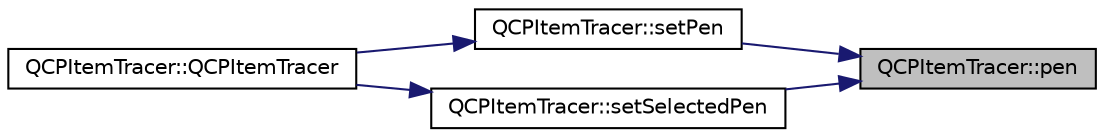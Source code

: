 digraph "QCPItemTracer::pen"
{
 // LATEX_PDF_SIZE
  edge [fontname="Helvetica",fontsize="10",labelfontname="Helvetica",labelfontsize="10"];
  node [fontname="Helvetica",fontsize="10",shape=record];
  rankdir="RL";
  Node1 [label="QCPItemTracer::pen",height=0.2,width=0.4,color="black", fillcolor="grey75", style="filled", fontcolor="black",tooltip=" "];
  Node1 -> Node2 [dir="back",color="midnightblue",fontsize="10",style="solid",fontname="Helvetica"];
  Node2 [label="QCPItemTracer::setPen",height=0.2,width=0.4,color="black", fillcolor="white", style="filled",URL="$classQCPItemTracer.html#af8048636fc1ef0152e51809b008df2ca",tooltip=" "];
  Node2 -> Node3 [dir="back",color="midnightblue",fontsize="10",style="solid",fontname="Helvetica"];
  Node3 [label="QCPItemTracer::QCPItemTracer",height=0.2,width=0.4,color="black", fillcolor="white", style="filled",URL="$classQCPItemTracer.html#adc5ca846eeac323db4aa1fc4081e36be",tooltip=" "];
  Node1 -> Node4 [dir="back",color="midnightblue",fontsize="10",style="solid",fontname="Helvetica"];
  Node4 [label="QCPItemTracer::setSelectedPen",height=0.2,width=0.4,color="black", fillcolor="white", style="filled",URL="$classQCPItemTracer.html#ae1bf70db7f13f928660168cd3e5069f3",tooltip=" "];
  Node4 -> Node3 [dir="back",color="midnightblue",fontsize="10",style="solid",fontname="Helvetica"];
}
